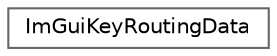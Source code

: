 digraph "Gráfico de jerarquía de clases"
{
 // LATEX_PDF_SIZE
  bgcolor="transparent";
  edge [fontname=Helvetica,fontsize=10,labelfontname=Helvetica,labelfontsize=10];
  node [fontname=Helvetica,fontsize=10,shape=box,height=0.2,width=0.4];
  rankdir="LR";
  Node0 [id="Node000000",label="ImGuiKeyRoutingData",height=0.2,width=0.4,color="grey40", fillcolor="white", style="filled",URL="$struct_im_gui_key_routing_data.html",tooltip=" "];
}
